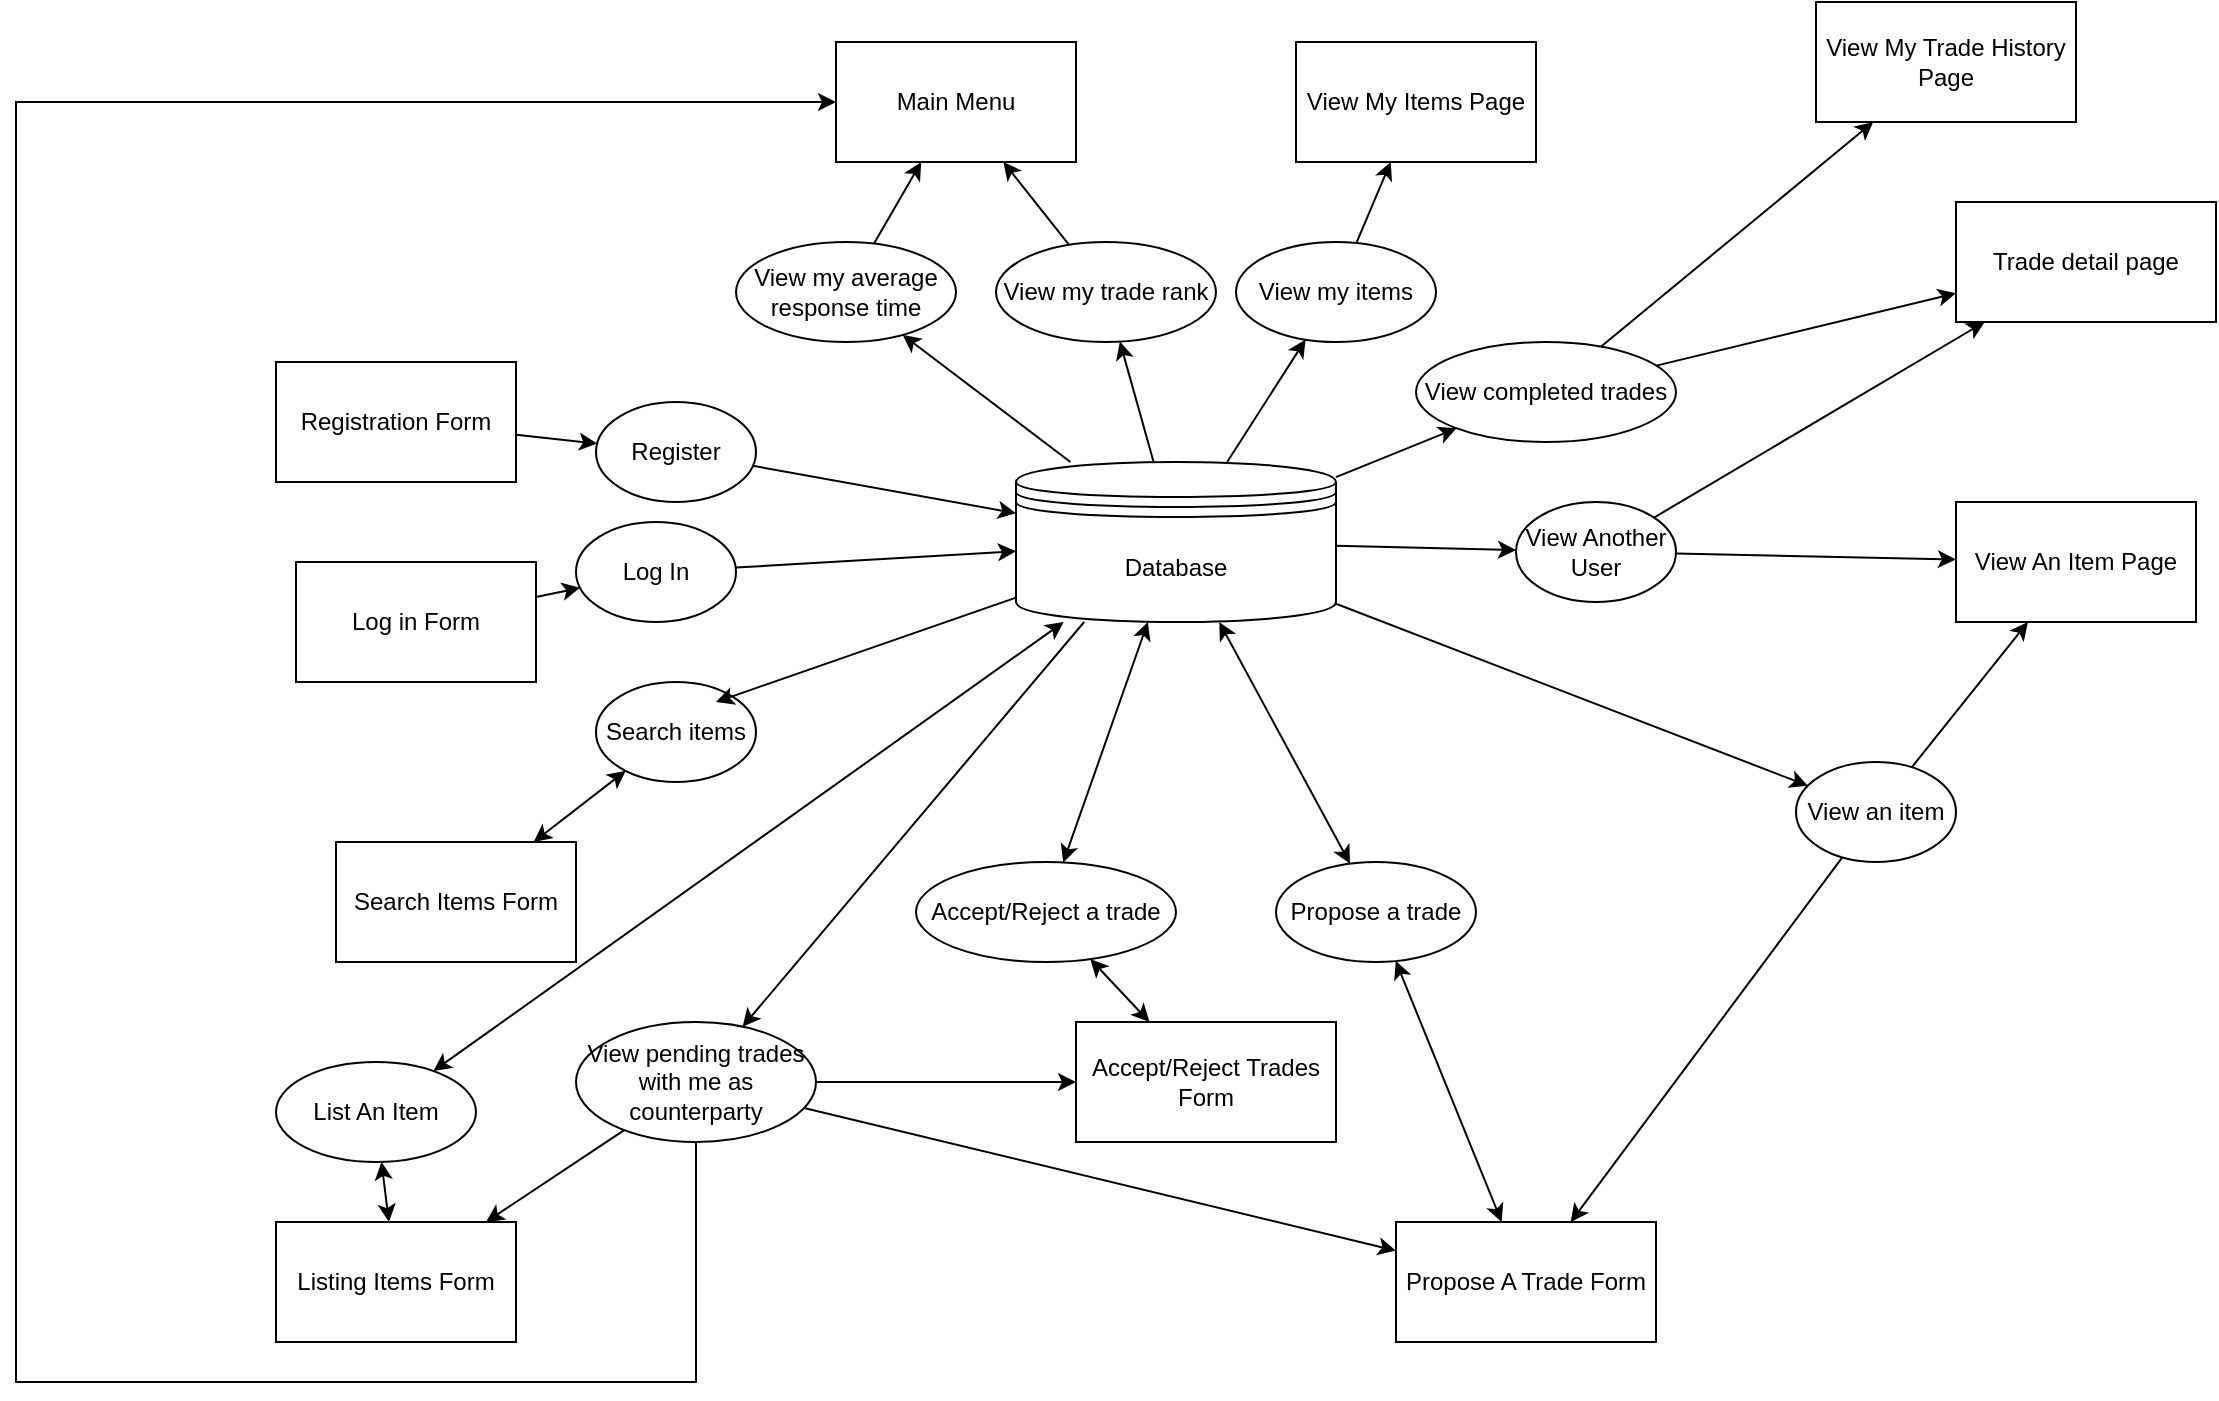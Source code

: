 <mxfile version="18.2.1" type="github">
  <diagram id="C5RBs43oDa-KdzZeNtuy" name="Page-1">
    <mxGraphModel dx="2132" dy="741" grid="1" gridSize="10" guides="0" tooltips="1" connect="1" arrows="1" fold="1" page="1" pageScale="1" pageWidth="827" pageHeight="1169" math="0" shadow="0">
      <root>
        <mxCell id="WIyWlLk6GJQsqaUBKTNV-0" />
        <mxCell id="WIyWlLk6GJQsqaUBKTNV-1" parent="WIyWlLk6GJQsqaUBKTNV-0" />
        <mxCell id="o74IPU1HKzuYtafmRivG-0" value="Database" style="shape=datastore;whiteSpace=wrap;html=1;" parent="WIyWlLk6GJQsqaUBKTNV-1" vertex="1">
          <mxGeometry x="210" y="240" width="160" height="80" as="geometry" />
        </mxCell>
        <mxCell id="o74IPU1HKzuYtafmRivG-1" value="Log in Form" style="rounded=0;whiteSpace=wrap;html=1;" parent="WIyWlLk6GJQsqaUBKTNV-1" vertex="1">
          <mxGeometry x="-150" y="290" width="120" height="60" as="geometry" />
        </mxCell>
        <mxCell id="o74IPU1HKzuYtafmRivG-2" value="Registration Form" style="rounded=0;whiteSpace=wrap;html=1;" parent="WIyWlLk6GJQsqaUBKTNV-1" vertex="1">
          <mxGeometry x="-160" y="190" width="120" height="60" as="geometry" />
        </mxCell>
        <mxCell id="o74IPU1HKzuYtafmRivG-4" value="Main Menu" style="rounded=0;whiteSpace=wrap;html=1;" parent="WIyWlLk6GJQsqaUBKTNV-1" vertex="1">
          <mxGeometry x="120" y="30" width="120" height="60" as="geometry" />
        </mxCell>
        <mxCell id="o74IPU1HKzuYtafmRivG-5" value="Listing Items Form" style="rounded=0;whiteSpace=wrap;html=1;" parent="WIyWlLk6GJQsqaUBKTNV-1" vertex="1">
          <mxGeometry x="-160" y="620" width="120" height="60" as="geometry" />
        </mxCell>
        <mxCell id="o74IPU1HKzuYtafmRivG-6" value="View My Items Page" style="rounded=0;whiteSpace=wrap;html=1;" parent="WIyWlLk6GJQsqaUBKTNV-1" vertex="1">
          <mxGeometry x="350" y="30" width="120" height="60" as="geometry" />
        </mxCell>
        <mxCell id="o74IPU1HKzuYtafmRivG-7" value="Search Items Form" style="rounded=0;whiteSpace=wrap;html=1;" parent="WIyWlLk6GJQsqaUBKTNV-1" vertex="1">
          <mxGeometry x="-130" y="430" width="120" height="60" as="geometry" />
        </mxCell>
        <mxCell id="o74IPU1HKzuYtafmRivG-8" value="View An Item Page" style="rounded=0;whiteSpace=wrap;html=1;" parent="WIyWlLk6GJQsqaUBKTNV-1" vertex="1">
          <mxGeometry x="680" y="260" width="120" height="60" as="geometry" />
        </mxCell>
        <mxCell id="o74IPU1HKzuYtafmRivG-9" value="Propose A Trade Form" style="rounded=0;whiteSpace=wrap;html=1;" parent="WIyWlLk6GJQsqaUBKTNV-1" vertex="1">
          <mxGeometry x="400" y="620" width="130" height="60" as="geometry" />
        </mxCell>
        <mxCell id="o74IPU1HKzuYtafmRivG-10" value="Accept/Reject Trades Form" style="rounded=0;whiteSpace=wrap;html=1;" parent="WIyWlLk6GJQsqaUBKTNV-1" vertex="1">
          <mxGeometry x="240" y="520" width="130" height="60" as="geometry" />
        </mxCell>
        <mxCell id="o74IPU1HKzuYtafmRivG-11" value="View My Trade History Page" style="rounded=0;whiteSpace=wrap;html=1;" parent="WIyWlLk6GJQsqaUBKTNV-1" vertex="1">
          <mxGeometry x="610" y="10" width="130" height="60" as="geometry" />
        </mxCell>
        <mxCell id="o74IPU1HKzuYtafmRivG-12" value="List An Item" style="ellipse;whiteSpace=wrap;html=1;" parent="WIyWlLk6GJQsqaUBKTNV-1" vertex="1">
          <mxGeometry x="-160" y="540" width="100" height="50" as="geometry" />
        </mxCell>
        <mxCell id="o74IPU1HKzuYtafmRivG-13" value="Log In" style="ellipse;whiteSpace=wrap;html=1;" parent="WIyWlLk6GJQsqaUBKTNV-1" vertex="1">
          <mxGeometry x="-10" y="270" width="80" height="50" as="geometry" />
        </mxCell>
        <mxCell id="o74IPU1HKzuYtafmRivG-14" value="Register" style="ellipse;whiteSpace=wrap;html=1;" parent="WIyWlLk6GJQsqaUBKTNV-1" vertex="1">
          <mxGeometry y="210" width="80" height="50" as="geometry" />
        </mxCell>
        <mxCell id="o74IPU1HKzuYtafmRivG-15" value="View my average response time" style="ellipse;whiteSpace=wrap;html=1;" parent="WIyWlLk6GJQsqaUBKTNV-1" vertex="1">
          <mxGeometry x="70" y="130" width="110" height="50" as="geometry" />
        </mxCell>
        <mxCell id="o74IPU1HKzuYtafmRivG-17" value="View my trade rank" style="ellipse;whiteSpace=wrap;html=1;" parent="WIyWlLk6GJQsqaUBKTNV-1" vertex="1">
          <mxGeometry x="200" y="130" width="110" height="50" as="geometry" />
        </mxCell>
        <mxCell id="o74IPU1HKzuYtafmRivG-18" value="" style="endArrow=classic;html=1;rounded=0;" parent="WIyWlLk6GJQsqaUBKTNV-1" source="o74IPU1HKzuYtafmRivG-1" target="o74IPU1HKzuYtafmRivG-13" edge="1">
          <mxGeometry width="50" height="50" relative="1" as="geometry">
            <mxPoint x="290" y="420" as="sourcePoint" />
            <mxPoint x="340" y="370" as="targetPoint" />
          </mxGeometry>
        </mxCell>
        <mxCell id="o74IPU1HKzuYtafmRivG-19" value="" style="endArrow=classic;html=1;rounded=0;" parent="WIyWlLk6GJQsqaUBKTNV-1" source="o74IPU1HKzuYtafmRivG-13" target="o74IPU1HKzuYtafmRivG-0" edge="1">
          <mxGeometry width="50" height="50" relative="1" as="geometry">
            <mxPoint x="-143.04" y="113" as="sourcePoint" />
            <mxPoint x="4" y="295" as="targetPoint" />
          </mxGeometry>
        </mxCell>
        <mxCell id="o74IPU1HKzuYtafmRivG-20" value="" style="endArrow=classic;html=1;rounded=0;" parent="WIyWlLk6GJQsqaUBKTNV-1" target="o74IPU1HKzuYtafmRivG-0" edge="1" source="o74IPU1HKzuYtafmRivG-14">
          <mxGeometry width="50" height="50" relative="1" as="geometry">
            <mxPoint x="110.004" y="233.414" as="sourcePoint" />
            <mxPoint x="280.46" y="216.592" as="targetPoint" />
          </mxGeometry>
        </mxCell>
        <mxCell id="o74IPU1HKzuYtafmRivG-21" value="" style="endArrow=classic;html=1;rounded=0;" parent="WIyWlLk6GJQsqaUBKTNV-1" source="o74IPU1HKzuYtafmRivG-2" target="o74IPU1HKzuYtafmRivG-14" edge="1">
          <mxGeometry width="50" height="50" relative="1" as="geometry">
            <mxPoint x="120.004" y="243.414" as="sourcePoint" />
            <mxPoint x="250" y="280" as="targetPoint" />
          </mxGeometry>
        </mxCell>
        <mxCell id="o74IPU1HKzuYtafmRivG-23" value="" style="endArrow=classic;html=1;rounded=0;" parent="WIyWlLk6GJQsqaUBKTNV-1" source="o74IPU1HKzuYtafmRivG-0" target="o74IPU1HKzuYtafmRivG-15" edge="1">
          <mxGeometry width="50" height="50" relative="1" as="geometry">
            <mxPoint x="290" y="420" as="sourcePoint" />
            <mxPoint x="340" y="370" as="targetPoint" />
          </mxGeometry>
        </mxCell>
        <mxCell id="o74IPU1HKzuYtafmRivG-25" value="" style="endArrow=classic;html=1;rounded=0;" parent="WIyWlLk6GJQsqaUBKTNV-1" source="o74IPU1HKzuYtafmRivG-0" target="o74IPU1HKzuYtafmRivG-17" edge="1">
          <mxGeometry width="50" height="50" relative="1" as="geometry">
            <mxPoint x="263.5" y="257" as="sourcePoint" />
            <mxPoint x="270" y="210" as="targetPoint" />
          </mxGeometry>
        </mxCell>
        <mxCell id="o74IPU1HKzuYtafmRivG-26" value="" style="endArrow=classic;html=1;rounded=0;" parent="WIyWlLk6GJQsqaUBKTNV-1" source="o74IPU1HKzuYtafmRivG-17" target="o74IPU1HKzuYtafmRivG-4" edge="1">
          <mxGeometry width="50" height="50" relative="1" as="geometry">
            <mxPoint x="314.98" y="250.98" as="sourcePoint" />
            <mxPoint x="397.96" y="181" as="targetPoint" />
          </mxGeometry>
        </mxCell>
        <mxCell id="o74IPU1HKzuYtafmRivG-27" value="" style="endArrow=classic;html=1;rounded=0;exitX=0.5;exitY=1;exitDx=0;exitDy=0;" parent="WIyWlLk6GJQsqaUBKTNV-1" source="x8BwHaMVfNew8SeLpkJA-2" target="o74IPU1HKzuYtafmRivG-4" edge="1">
          <mxGeometry width="50" height="50" relative="1" as="geometry">
            <mxPoint x="-310" y="60" as="sourcePoint" />
            <mxPoint x="260" y="100" as="targetPoint" />
            <Array as="points">
              <mxPoint x="50" y="700" />
              <mxPoint x="-290" y="700" />
              <mxPoint x="-290" y="60" />
            </Array>
          </mxGeometry>
        </mxCell>
        <mxCell id="o74IPU1HKzuYtafmRivG-28" value="" style="endArrow=classic;html=1;rounded=0;" parent="WIyWlLk6GJQsqaUBKTNV-1" source="o74IPU1HKzuYtafmRivG-15" target="o74IPU1HKzuYtafmRivG-4" edge="1">
          <mxGeometry width="50" height="50" relative="1" as="geometry">
            <mxPoint x="263.04" y="147" as="sourcePoint" />
            <mxPoint x="259.96" y="111.02" as="targetPoint" />
          </mxGeometry>
        </mxCell>
        <mxCell id="o74IPU1HKzuYtafmRivG-31" value="View my items" style="ellipse;whiteSpace=wrap;html=1;" parent="WIyWlLk6GJQsqaUBKTNV-1" vertex="1">
          <mxGeometry x="320" y="130" width="100" height="50" as="geometry" />
        </mxCell>
        <mxCell id="o74IPU1HKzuYtafmRivG-32" value="" style="endArrow=classic;html=1;rounded=0;" parent="WIyWlLk6GJQsqaUBKTNV-1" source="o74IPU1HKzuYtafmRivG-0" target="o74IPU1HKzuYtafmRivG-31" edge="1">
          <mxGeometry width="50" height="50" relative="1" as="geometry">
            <mxPoint x="455.117" y="206.684" as="sourcePoint" />
            <mxPoint x="339.01" y="307.96" as="targetPoint" />
          </mxGeometry>
        </mxCell>
        <mxCell id="o74IPU1HKzuYtafmRivG-33" value="" style="endArrow=classic;html=1;rounded=0;" parent="WIyWlLk6GJQsqaUBKTNV-1" source="o74IPU1HKzuYtafmRivG-31" target="o74IPU1HKzuYtafmRivG-6" edge="1">
          <mxGeometry width="50" height="50" relative="1" as="geometry">
            <mxPoint x="340" y="320" as="sourcePoint" />
            <mxPoint x="620" y="205" as="targetPoint" />
          </mxGeometry>
        </mxCell>
        <mxCell id="o74IPU1HKzuYtafmRivG-35" value="Search items" style="ellipse;whiteSpace=wrap;html=1;" parent="WIyWlLk6GJQsqaUBKTNV-1" vertex="1">
          <mxGeometry y="350" width="80" height="50" as="geometry" />
        </mxCell>
        <mxCell id="o74IPU1HKzuYtafmRivG-37" value="" style="endArrow=classic;startArrow=classic;html=1;rounded=0;" parent="WIyWlLk6GJQsqaUBKTNV-1" source="o74IPU1HKzuYtafmRivG-7" target="o74IPU1HKzuYtafmRivG-35" edge="1">
          <mxGeometry width="50" height="50" relative="1" as="geometry">
            <mxPoint x="270" y="420" as="sourcePoint" />
            <mxPoint x="320" y="370" as="targetPoint" />
          </mxGeometry>
        </mxCell>
        <mxCell id="o74IPU1HKzuYtafmRivG-38" value="" style="endArrow=classic;html=1;rounded=0;" parent="WIyWlLk6GJQsqaUBKTNV-1" source="o74IPU1HKzuYtafmRivG-0" edge="1">
          <mxGeometry width="50" height="50" relative="1" as="geometry">
            <mxPoint x="270" y="420" as="sourcePoint" />
            <mxPoint x="60" y="360" as="targetPoint" />
          </mxGeometry>
        </mxCell>
        <mxCell id="o74IPU1HKzuYtafmRivG-39" value="" style="endArrow=classic;startArrow=classic;html=1;rounded=0;" parent="WIyWlLk6GJQsqaUBKTNV-1" source="o74IPU1HKzuYtafmRivG-12" edge="1" target="o74IPU1HKzuYtafmRivG-5">
          <mxGeometry width="50" height="50" relative="1" as="geometry">
            <mxPoint x="400" y="150" as="sourcePoint" />
            <mxPoint x="450" y="100" as="targetPoint" />
          </mxGeometry>
        </mxCell>
        <mxCell id="o74IPU1HKzuYtafmRivG-40" value="" style="endArrow=classic;startArrow=classic;html=1;rounded=0;" parent="WIyWlLk6GJQsqaUBKTNV-1" source="o74IPU1HKzuYtafmRivG-0" target="o74IPU1HKzuYtafmRivG-12" edge="1">
          <mxGeometry width="50" height="50" relative="1" as="geometry">
            <mxPoint x="370" y="240" as="sourcePoint" />
            <mxPoint x="394" y="180" as="targetPoint" />
          </mxGeometry>
        </mxCell>
        <mxCell id="o74IPU1HKzuYtafmRivG-41" value="View an item" style="ellipse;whiteSpace=wrap;html=1;" parent="WIyWlLk6GJQsqaUBKTNV-1" vertex="1">
          <mxGeometry x="600" y="390" width="80" height="50" as="geometry" />
        </mxCell>
        <mxCell id="o74IPU1HKzuYtafmRivG-42" value="" style="endArrow=classic;html=1;rounded=0;" parent="WIyWlLk6GJQsqaUBKTNV-1" source="o74IPU1HKzuYtafmRivG-0" target="o74IPU1HKzuYtafmRivG-41" edge="1">
          <mxGeometry width="50" height="50" relative="1" as="geometry">
            <mxPoint x="240" y="306" as="sourcePoint" />
            <mxPoint x="280" y="390" as="targetPoint" />
          </mxGeometry>
        </mxCell>
        <mxCell id="o74IPU1HKzuYtafmRivG-43" value="" style="endArrow=classic;html=1;rounded=0;" parent="WIyWlLk6GJQsqaUBKTNV-1" source="o74IPU1HKzuYtafmRivG-41" target="o74IPU1HKzuYtafmRivG-8" edge="1">
          <mxGeometry width="50" height="50" relative="1" as="geometry">
            <mxPoint x="180" y="390" as="sourcePoint" />
            <mxPoint x="200" y="360" as="targetPoint" />
          </mxGeometry>
        </mxCell>
        <mxCell id="o74IPU1HKzuYtafmRivG-44" value="" style="endArrow=classic;startArrow=classic;html=1;rounded=0;" parent="WIyWlLk6GJQsqaUBKTNV-1" source="o74IPU1HKzuYtafmRivG-45" target="o74IPU1HKzuYtafmRivG-0" edge="1">
          <mxGeometry width="50" height="50" relative="1" as="geometry">
            <mxPoint x="325" y="380" as="sourcePoint" />
            <mxPoint x="325" y="320" as="targetPoint" />
          </mxGeometry>
        </mxCell>
        <mxCell id="o74IPU1HKzuYtafmRivG-45" value="Propose a trade" style="ellipse;whiteSpace=wrap;html=1;" parent="WIyWlLk6GJQsqaUBKTNV-1" vertex="1">
          <mxGeometry x="340" y="440" width="100" height="50" as="geometry" />
        </mxCell>
        <mxCell id="o74IPU1HKzuYtafmRivG-47" value="" style="endArrow=classic;startArrow=classic;html=1;rounded=0;" parent="WIyWlLk6GJQsqaUBKTNV-1" source="o74IPU1HKzuYtafmRivG-45" target="o74IPU1HKzuYtafmRivG-9" edge="1">
          <mxGeometry width="50" height="50" relative="1" as="geometry">
            <mxPoint x="100" y="440" as="sourcePoint" />
            <mxPoint x="335" y="330" as="targetPoint" />
          </mxGeometry>
        </mxCell>
        <mxCell id="o74IPU1HKzuYtafmRivG-48" value="Accept/Reject a trade" style="ellipse;whiteSpace=wrap;html=1;" parent="WIyWlLk6GJQsqaUBKTNV-1" vertex="1">
          <mxGeometry x="160" y="440" width="130" height="50" as="geometry" />
        </mxCell>
        <mxCell id="o74IPU1HKzuYtafmRivG-50" value="" style="endArrow=classic;startArrow=classic;html=1;rounded=0;" parent="WIyWlLk6GJQsqaUBKTNV-1" source="o74IPU1HKzuYtafmRivG-10" target="o74IPU1HKzuYtafmRivG-48" edge="1">
          <mxGeometry width="50" height="50" relative="1" as="geometry">
            <mxPoint x="415.462" y="348.814" as="sourcePoint" />
            <mxPoint x="363.04" y="331.04" as="targetPoint" />
          </mxGeometry>
        </mxCell>
        <mxCell id="o74IPU1HKzuYtafmRivG-51" value="View completed trades" style="ellipse;whiteSpace=wrap;html=1;" parent="WIyWlLk6GJQsqaUBKTNV-1" vertex="1">
          <mxGeometry x="410" y="180" width="130" height="50" as="geometry" />
        </mxCell>
        <mxCell id="o74IPU1HKzuYtafmRivG-53" value="" style="endArrow=classic;startArrow=classic;html=1;rounded=0;" parent="WIyWlLk6GJQsqaUBKTNV-1" source="o74IPU1HKzuYtafmRivG-48" target="o74IPU1HKzuYtafmRivG-0" edge="1">
          <mxGeometry width="50" height="50" relative="1" as="geometry">
            <mxPoint x="500" y="315" as="sourcePoint" />
            <mxPoint x="400" y="306" as="targetPoint" />
          </mxGeometry>
        </mxCell>
        <mxCell id="o74IPU1HKzuYtafmRivG-56" value="Trade detail page" style="rounded=0;whiteSpace=wrap;html=1;" parent="WIyWlLk6GJQsqaUBKTNV-1" vertex="1">
          <mxGeometry x="680" y="110" width="130" height="60" as="geometry" />
        </mxCell>
        <mxCell id="o74IPU1HKzuYtafmRivG-57" value="" style="endArrow=classic;html=1;rounded=0;" parent="WIyWlLk6GJQsqaUBKTNV-1" source="o74IPU1HKzuYtafmRivG-0" target="o74IPU1HKzuYtafmRivG-51" edge="1">
          <mxGeometry width="50" height="50" relative="1" as="geometry">
            <mxPoint x="250" y="420" as="sourcePoint" />
            <mxPoint x="470" y="310" as="targetPoint" />
          </mxGeometry>
        </mxCell>
        <mxCell id="o74IPU1HKzuYtafmRivG-62" value="" style="endArrow=classic;html=1;rounded=0;" parent="WIyWlLk6GJQsqaUBKTNV-1" source="o74IPU1HKzuYtafmRivG-51" target="o74IPU1HKzuYtafmRivG-11" edge="1">
          <mxGeometry width="50" height="50" relative="1" as="geometry">
            <mxPoint x="400" y="306" as="sourcePoint" />
            <mxPoint x="491.04" y="318.5" as="targetPoint" />
          </mxGeometry>
        </mxCell>
        <mxCell id="o74IPU1HKzuYtafmRivG-63" value="" style="endArrow=classic;html=1;rounded=0;" parent="WIyWlLk6GJQsqaUBKTNV-1" source="o74IPU1HKzuYtafmRivG-51" target="o74IPU1HKzuYtafmRivG-56" edge="1">
          <mxGeometry width="50" height="50" relative="1" as="geometry">
            <mxPoint x="620" y="325" as="sourcePoint" />
            <mxPoint x="680" y="325" as="targetPoint" />
          </mxGeometry>
        </mxCell>
        <mxCell id="o74IPU1HKzuYtafmRivG-64" value="View Another User" style="ellipse;whiteSpace=wrap;html=1;" parent="WIyWlLk6GJQsqaUBKTNV-1" vertex="1">
          <mxGeometry x="460" y="260" width="80" height="50" as="geometry" />
        </mxCell>
        <mxCell id="o74IPU1HKzuYtafmRivG-65" value="" style="endArrow=classic;html=1;rounded=0;" parent="WIyWlLk6GJQsqaUBKTNV-1" source="o74IPU1HKzuYtafmRivG-0" target="o74IPU1HKzuYtafmRivG-64" edge="1">
          <mxGeometry width="50" height="50" relative="1" as="geometry">
            <mxPoint x="275.04" y="330" as="sourcePoint" />
            <mxPoint x="140" y="390" as="targetPoint" />
          </mxGeometry>
        </mxCell>
        <mxCell id="o74IPU1HKzuYtafmRivG-66" value="" style="endArrow=classic;html=1;rounded=0;" parent="WIyWlLk6GJQsqaUBKTNV-1" source="o74IPU1HKzuYtafmRivG-64" target="o74IPU1HKzuYtafmRivG-8" edge="1">
          <mxGeometry width="50" height="50" relative="1" as="geometry">
            <mxPoint x="287.04" y="331.04" as="sourcePoint" />
            <mxPoint x="253.345" y="391.432" as="targetPoint" />
          </mxGeometry>
        </mxCell>
        <mxCell id="o74IPU1HKzuYtafmRivG-67" value="" style="endArrow=classic;html=1;rounded=0;" parent="WIyWlLk6GJQsqaUBKTNV-1" source="o74IPU1HKzuYtafmRivG-64" target="o74IPU1HKzuYtafmRivG-56" edge="1">
          <mxGeometry width="50" height="50" relative="1" as="geometry">
            <mxPoint x="212.856" y="433.362" as="sourcePoint" />
            <mxPoint x="104" y="507" as="targetPoint" />
          </mxGeometry>
        </mxCell>
        <mxCell id="x8BwHaMVfNew8SeLpkJA-2" value="View pending trades with me as counterparty" style="ellipse;whiteSpace=wrap;html=1;" vertex="1" parent="WIyWlLk6GJQsqaUBKTNV-1">
          <mxGeometry x="-10" y="520" width="120" height="60" as="geometry" />
        </mxCell>
        <mxCell id="x8BwHaMVfNew8SeLpkJA-3" value="" style="endArrow=classic;html=1;rounded=0;exitX=0.213;exitY=1;exitDx=0;exitDy=0;exitPerimeter=0;" edge="1" parent="WIyWlLk6GJQsqaUBKTNV-1" source="o74IPU1HKzuYtafmRivG-0" target="x8BwHaMVfNew8SeLpkJA-2">
          <mxGeometry width="50" height="50" relative="1" as="geometry">
            <mxPoint x="303.902" y="330" as="sourcePoint" />
            <mxPoint x="317.565" y="470.046" as="targetPoint" />
          </mxGeometry>
        </mxCell>
        <mxCell id="x8BwHaMVfNew8SeLpkJA-4" value="" style="endArrow=classic;html=1;rounded=0;" edge="1" parent="WIyWlLk6GJQsqaUBKTNV-1" source="o74IPU1HKzuYtafmRivG-41" target="o74IPU1HKzuYtafmRivG-9">
          <mxGeometry width="50" height="50" relative="1" as="geometry">
            <mxPoint x="360.76" y="420" as="sourcePoint" />
            <mxPoint x="189.996" y="622.358" as="targetPoint" />
          </mxGeometry>
        </mxCell>
        <mxCell id="x8BwHaMVfNew8SeLpkJA-6" value="" style="endArrow=classic;html=1;rounded=0;" edge="1" parent="WIyWlLk6GJQsqaUBKTNV-1" source="x8BwHaMVfNew8SeLpkJA-2" target="o74IPU1HKzuYtafmRivG-5">
          <mxGeometry width="50" height="50" relative="1" as="geometry">
            <mxPoint x="18.986" y="569.996" as="sourcePoint" />
            <mxPoint x="-30.004" y="671.05" as="targetPoint" />
          </mxGeometry>
        </mxCell>
        <mxCell id="x8BwHaMVfNew8SeLpkJA-7" value="" style="endArrow=classic;html=1;rounded=0;" edge="1" parent="WIyWlLk6GJQsqaUBKTNV-1" source="x8BwHaMVfNew8SeLpkJA-2" target="o74IPU1HKzuYtafmRivG-9">
          <mxGeometry width="50" height="50" relative="1" as="geometry">
            <mxPoint x="24" y="584" as="sourcePoint" />
            <mxPoint x="-45" y="630" as="targetPoint" />
          </mxGeometry>
        </mxCell>
        <mxCell id="x8BwHaMVfNew8SeLpkJA-8" value="" style="endArrow=classic;html=1;rounded=0;" edge="1" parent="WIyWlLk6GJQsqaUBKTNV-1" source="x8BwHaMVfNew8SeLpkJA-2" target="o74IPU1HKzuYtafmRivG-10">
          <mxGeometry width="50" height="50" relative="1" as="geometry">
            <mxPoint x="254.08" y="330" as="sourcePoint" />
            <mxPoint x="83.316" y="532.358" as="targetPoint" />
          </mxGeometry>
        </mxCell>
      </root>
    </mxGraphModel>
  </diagram>
</mxfile>
